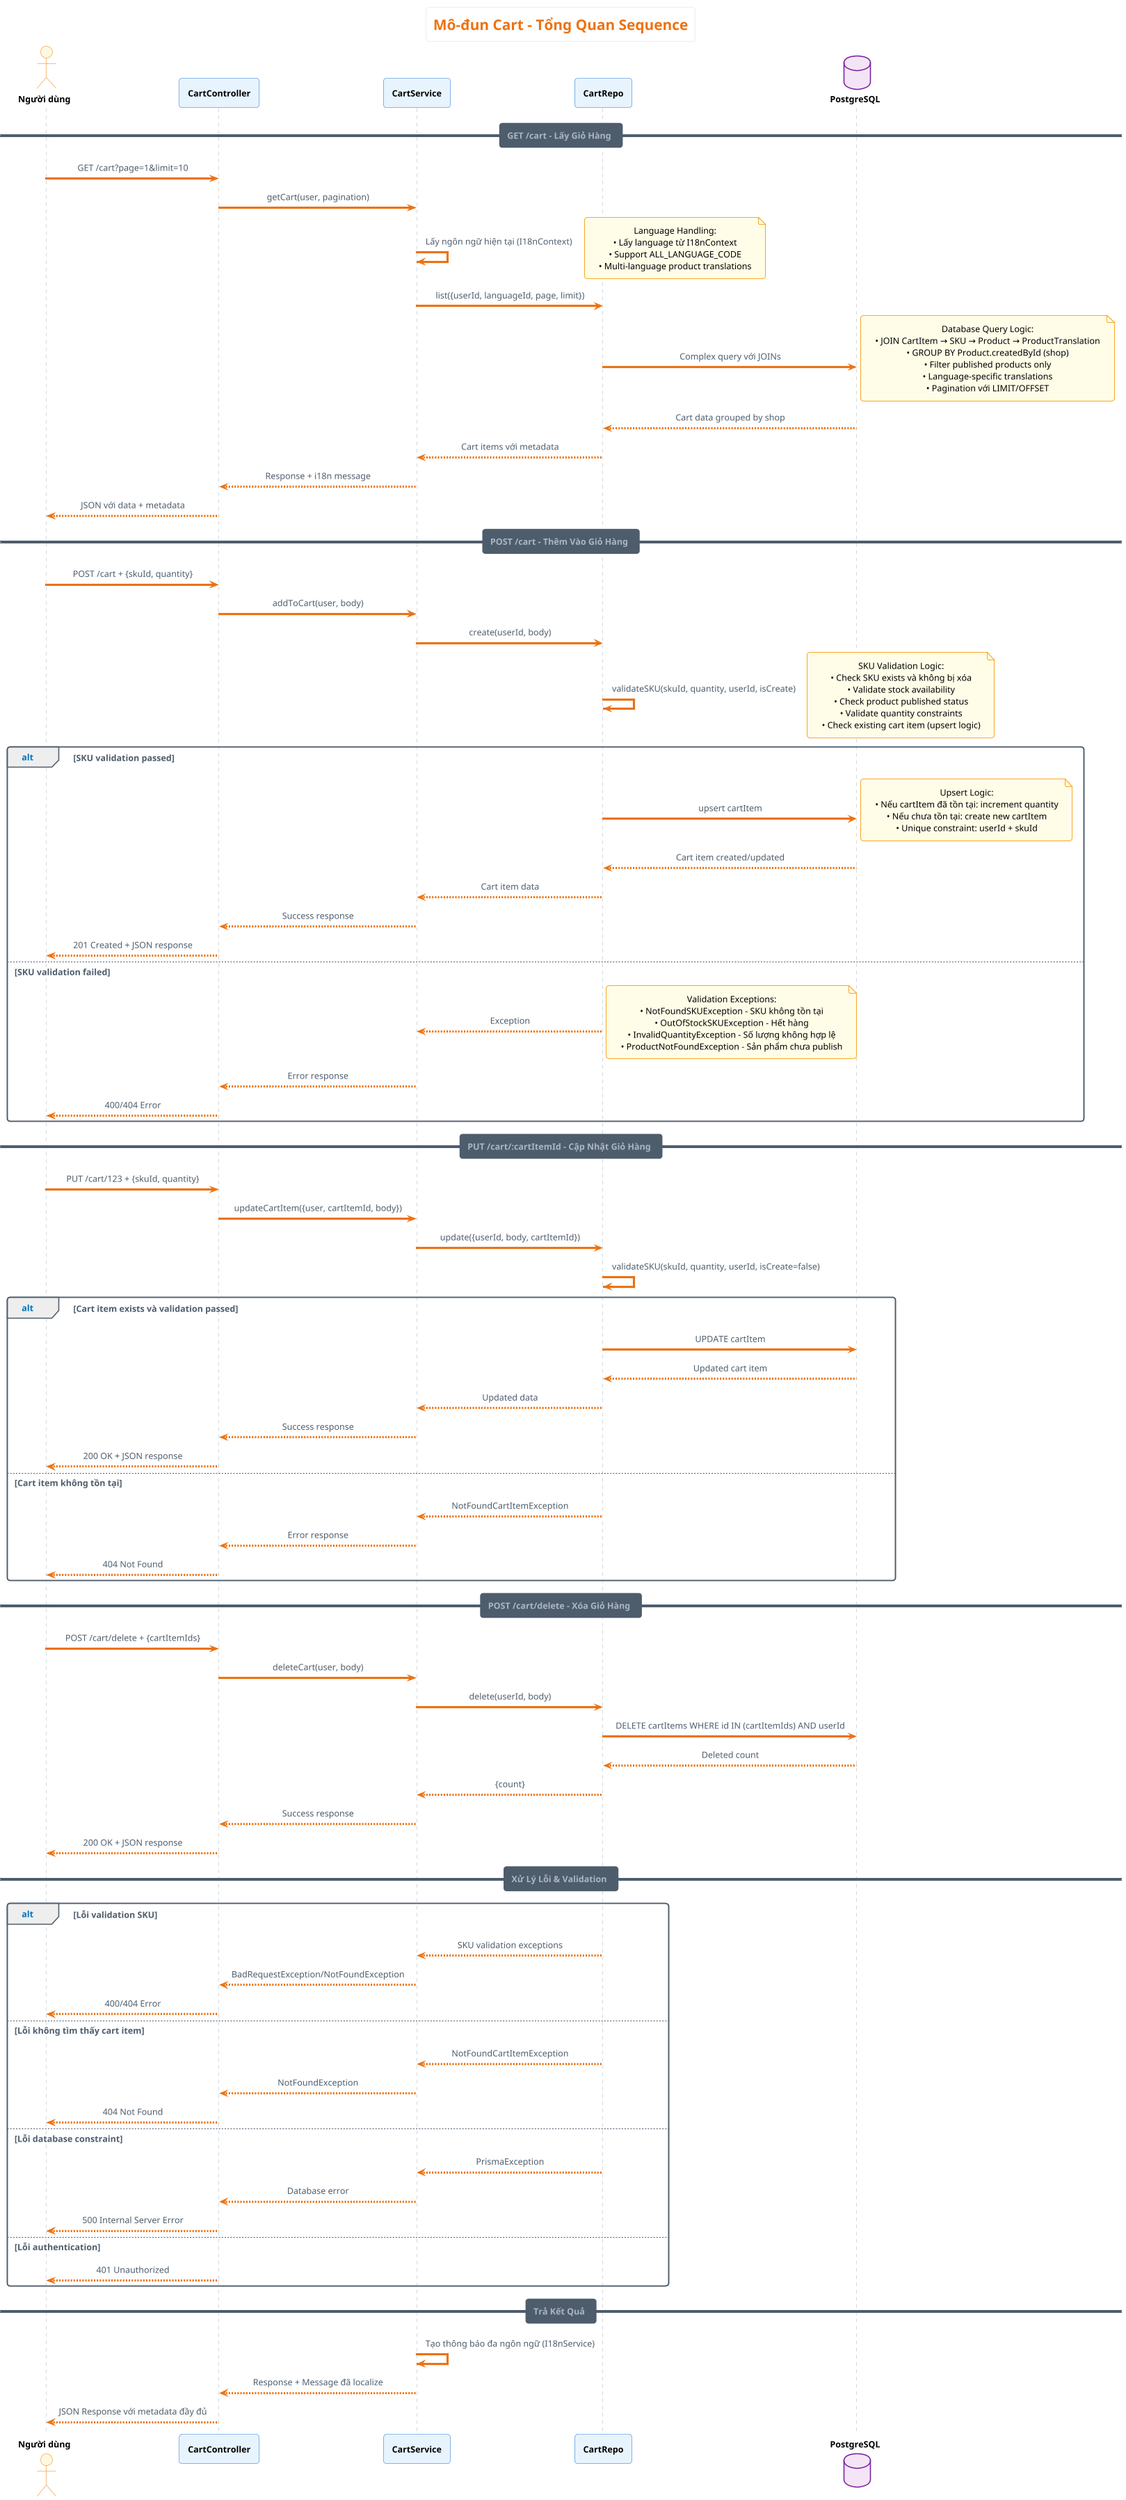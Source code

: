 @startuml
!theme aws-orange
skinparam backgroundColor #FFFFFF
skinparam defaultTextAlignment center
skinparam participant {
    BackgroundColor #E8F4FD
    BorderColor #1976D2
    FontColor #000000
    FontStyle bold
}
skinparam actor {
    BackgroundColor #FFF8E1
    BorderColor #F57C00
    FontColor #000000
    FontStyle bold
}
skinparam database {
    BackgroundColor #F3E5F5
    BorderColor #7B1FA2
    FontColor #000000
    FontStyle bold
}
skinparam note {
    BackgroundColor #FFFDE7
    BorderColor #F9A825
    FontColor #000000
}

title Mô-đun Cart - Tổng Quan Sequence
note top : Hệ thống quản lý giỏ hàng với validation SKU và đa ngôn ngữ

actor "Người dùng" as User
participant CartController
participant CartService
participant CartRepo
database PostgreSQL

== GET /cart - Lấy Giỏ Hàng ==
User -> CartController: GET /cart?page=1&limit=10
CartController -> CartService: getCart(user, pagination)

CartService -> CartService: Lấy ngôn ngữ hiện tại (I18nContext)
note right
Language Handling:
• Lấy language từ I18nContext
• Support ALL_LANGUAGE_CODE
• Multi-language product translations
end note

CartService -> CartRepo: list({userId, languageId, page, limit})
CartRepo -> PostgreSQL: Complex query với JOINs
note right
Database Query Logic:
• JOIN CartItem → SKU → Product → ProductTranslation
• GROUP BY Product.createdById (shop)
• Filter published products only
• Language-specific translations
• Pagination với LIMIT/OFFSET
end note
PostgreSQL --> CartRepo: Cart data grouped by shop
CartRepo --> CartService: Cart items với metadata
CartService --> CartController: Response + i18n message
CartController --> User: JSON với data + metadata

== POST /cart - Thêm Vào Giỏ Hàng ==
User -> CartController: POST /cart + {skuId, quantity}
CartController -> CartService: addToCart(user, body)

CartService -> CartRepo: create(userId, body)
CartRepo -> CartRepo: validateSKU(skuId, quantity, userId, isCreate)
note right
SKU Validation Logic:
• Check SKU exists và không bị xóa
• Validate stock availability
• Check product published status
• Validate quantity constraints
• Check existing cart item (upsert logic)
end note

alt SKU validation passed
    CartRepo -> PostgreSQL: upsert cartItem
    note right
    Upsert Logic:
    • Nếu cartItem đã tồn tại: increment quantity
    • Nếu chưa tồn tại: create new cartItem
    • Unique constraint: userId + skuId
    end note
    PostgreSQL --> CartRepo: Cart item created/updated
    CartRepo --> CartService: Cart item data
    CartService --> CartController: Success response
    CartController --> User: 201 Created + JSON response

else SKU validation failed
    CartRepo --> CartService: Exception
    note right
    Validation Exceptions:
    • NotFoundSKUException - SKU không tồn tại
    • OutOfStockSKUException - Hết hàng
    • InvalidQuantityException - Số lượng không hợp lệ
    • ProductNotFoundException - Sản phẩm chưa publish
    end note
    CartService --> CartController: Error response
    CartController --> User: 400/404 Error
end

== PUT /cart/:cartItemId - Cập Nhật Giỏ Hàng ==
User -> CartController: PUT /cart/123 + {skuId, quantity}
CartController -> CartService: updateCartItem({user, cartItemId, body})

CartService -> CartRepo: update({userId, body, cartItemId})
CartRepo -> CartRepo: validateSKU(skuId, quantity, userId, isCreate=false)

alt Cart item exists và validation passed
    CartRepo -> PostgreSQL: UPDATE cartItem
    PostgreSQL --> CartRepo: Updated cart item
    CartRepo --> CartService: Updated data
    CartService --> CartController: Success response
    CartController --> User: 200 OK + JSON response

else Cart item không tồn tại
    CartRepo --> CartService: NotFoundCartItemException
    CartService --> CartController: Error response
    CartController --> User: 404 Not Found
end

== POST /cart/delete - Xóa Giỏ Hàng ==
User -> CartController: POST /cart/delete + {cartItemIds}
CartController -> CartService: deleteCart(user, body)

CartService -> CartRepo: delete(userId, body)
CartRepo -> PostgreSQL: DELETE cartItems WHERE id IN (cartItemIds) AND userId
PostgreSQL --> CartRepo: Deleted count
CartRepo --> CartService: {count}
CartService --> CartController: Success response
CartController --> User: 200 OK + JSON response

== Xử Lý Lỗi & Validation ==
alt Lỗi validation SKU
    CartRepo --> CartService: SKU validation exceptions
    CartService --> CartController: BadRequestException/NotFoundException
    CartController --> User: 400/404 Error

else Lỗi không tìm thấy cart item
    CartRepo --> CartService: NotFoundCartItemException
    CartService --> CartController: NotFoundException
    CartController --> User: 404 Not Found

else Lỗi database constraint
    CartRepo --> CartService: PrismaException
    CartService --> CartController: Database error
    CartController --> User: 500 Internal Server Error

else Lỗi authentication
    CartController --> User: 401 Unauthorized
end

== Trả Kết Quả ==
CartService -> CartService: Tạo thông báo đa ngôn ngữ (I18nService)
CartService --> CartController: Response + Message đã localize
CartController --> User: JSON Response với metadata đầy đủ

@enduml
